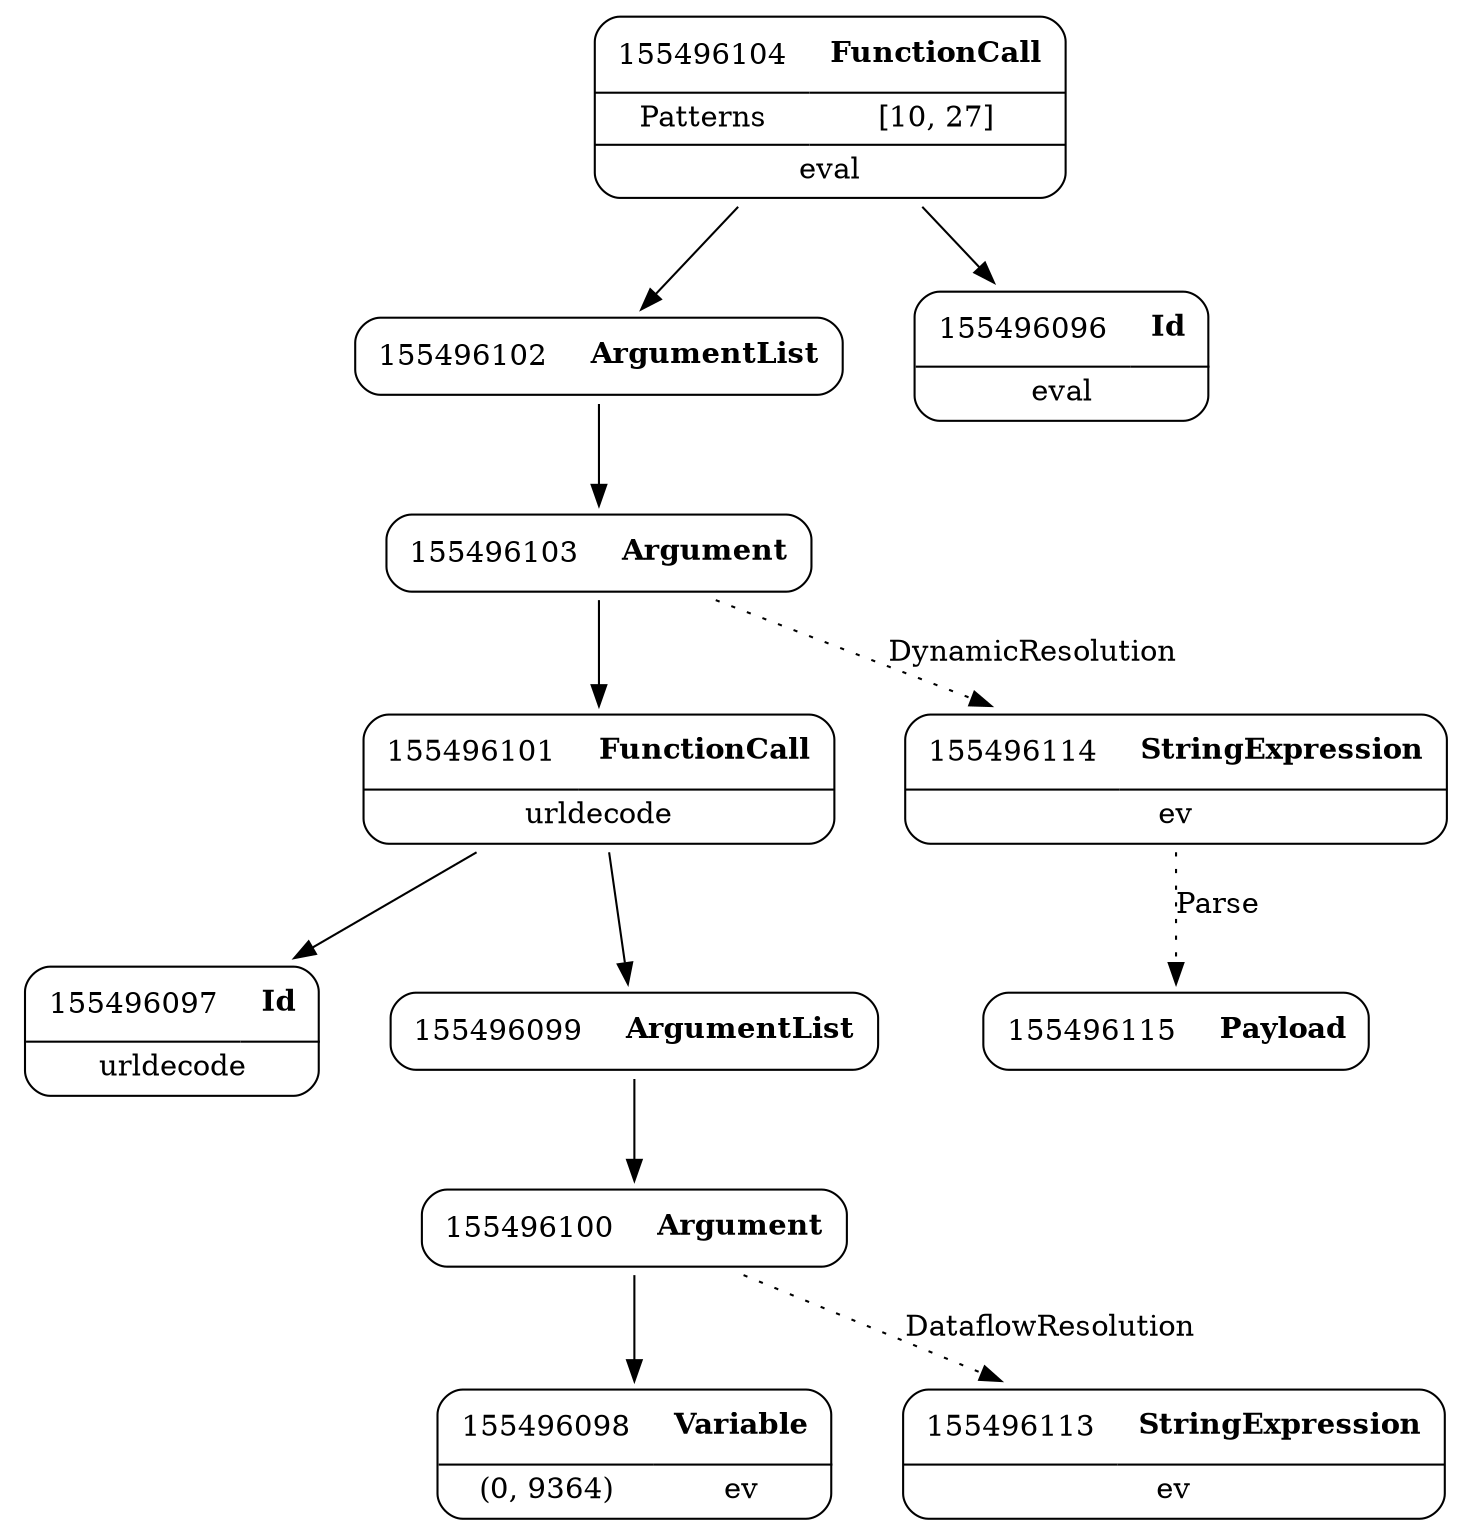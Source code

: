 digraph ast {
node [shape=none];
155496100 [label=<<TABLE border='1' cellspacing='0' cellpadding='10' style='rounded' ><TR><TD border='0'>155496100</TD><TD border='0'><B>Argument</B></TD></TR></TABLE>>];
155496100 -> 155496098 [weight=2];
155496100 -> 155496113 [style=dotted,label=DataflowResolution];
155496101 [label=<<TABLE border='1' cellspacing='0' cellpadding='10' style='rounded' ><TR><TD border='0'>155496101</TD><TD border='0'><B>FunctionCall</B></TD></TR><HR/><TR><TD border='0' cellpadding='5' colspan='2'>urldecode</TD></TR></TABLE>>];
155496101 -> 155496097 [weight=2];
155496101 -> 155496099 [weight=2];
155496102 [label=<<TABLE border='1' cellspacing='0' cellpadding='10' style='rounded' ><TR><TD border='0'>155496102</TD><TD border='0'><B>ArgumentList</B></TD></TR></TABLE>>];
155496102 -> 155496103 [weight=2];
155496103 [label=<<TABLE border='1' cellspacing='0' cellpadding='10' style='rounded' ><TR><TD border='0'>155496103</TD><TD border='0'><B>Argument</B></TD></TR></TABLE>>];
155496103 -> 155496101 [weight=2];
155496103 -> 155496114 [style=dotted,label=DynamicResolution];
155496096 [label=<<TABLE border='1' cellspacing='0' cellpadding='10' style='rounded' ><TR><TD border='0'>155496096</TD><TD border='0'><B>Id</B></TD></TR><HR/><TR><TD border='0' cellpadding='5' colspan='2'>eval</TD></TR></TABLE>>];
155496097 [label=<<TABLE border='1' cellspacing='0' cellpadding='10' style='rounded' ><TR><TD border='0'>155496097</TD><TD border='0'><B>Id</B></TD></TR><HR/><TR><TD border='0' cellpadding='5' colspan='2'>urldecode</TD></TR></TABLE>>];
155496113 [label=<<TABLE border='1' cellspacing='0' cellpadding='10' style='rounded' ><TR><TD border='0'>155496113</TD><TD border='0'><B>StringExpression</B></TD></TR><HR/><TR><TD border='0' cellpadding='5' colspan='2'>ev</TD></TR></TABLE>>];
155496098 [label=<<TABLE border='1' cellspacing='0' cellpadding='10' style='rounded' ><TR><TD border='0'>155496098</TD><TD border='0'><B>Variable</B></TD></TR><HR/><TR><TD border='0' cellpadding='5'>(0, 9364)</TD><TD border='0' cellpadding='5'>ev</TD></TR></TABLE>>];
155496114 [label=<<TABLE border='1' cellspacing='0' cellpadding='10' style='rounded' ><TR><TD border='0'>155496114</TD><TD border='0'><B>StringExpression</B></TD></TR><HR/><TR><TD border='0' cellpadding='5' colspan='2'>ev</TD></TR></TABLE>>];
155496114 -> 155496115 [style=dotted,label=Parse];
155496099 [label=<<TABLE border='1' cellspacing='0' cellpadding='10' style='rounded' ><TR><TD border='0'>155496099</TD><TD border='0'><B>ArgumentList</B></TD></TR></TABLE>>];
155496099 -> 155496100 [weight=2];
155496115 [label=<<TABLE border='1' cellspacing='0' cellpadding='10' style='rounded' ><TR><TD border='0'>155496115</TD><TD border='0'><B>Payload</B></TD></TR></TABLE>>];
155496104 [label=<<TABLE border='1' cellspacing='0' cellpadding='10' style='rounded' ><TR><TD border='0'>155496104</TD><TD border='0'><B>FunctionCall</B></TD></TR><HR/><TR><TD border='0' cellpadding='5'>Patterns</TD><TD border='0' cellpadding='5'>[10, 27]</TD></TR><HR/><TR><TD border='0' cellpadding='5' colspan='2'>eval</TD></TR></TABLE>>];
155496104 -> 155496096 [weight=2];
155496104 -> 155496102 [weight=2];
}
